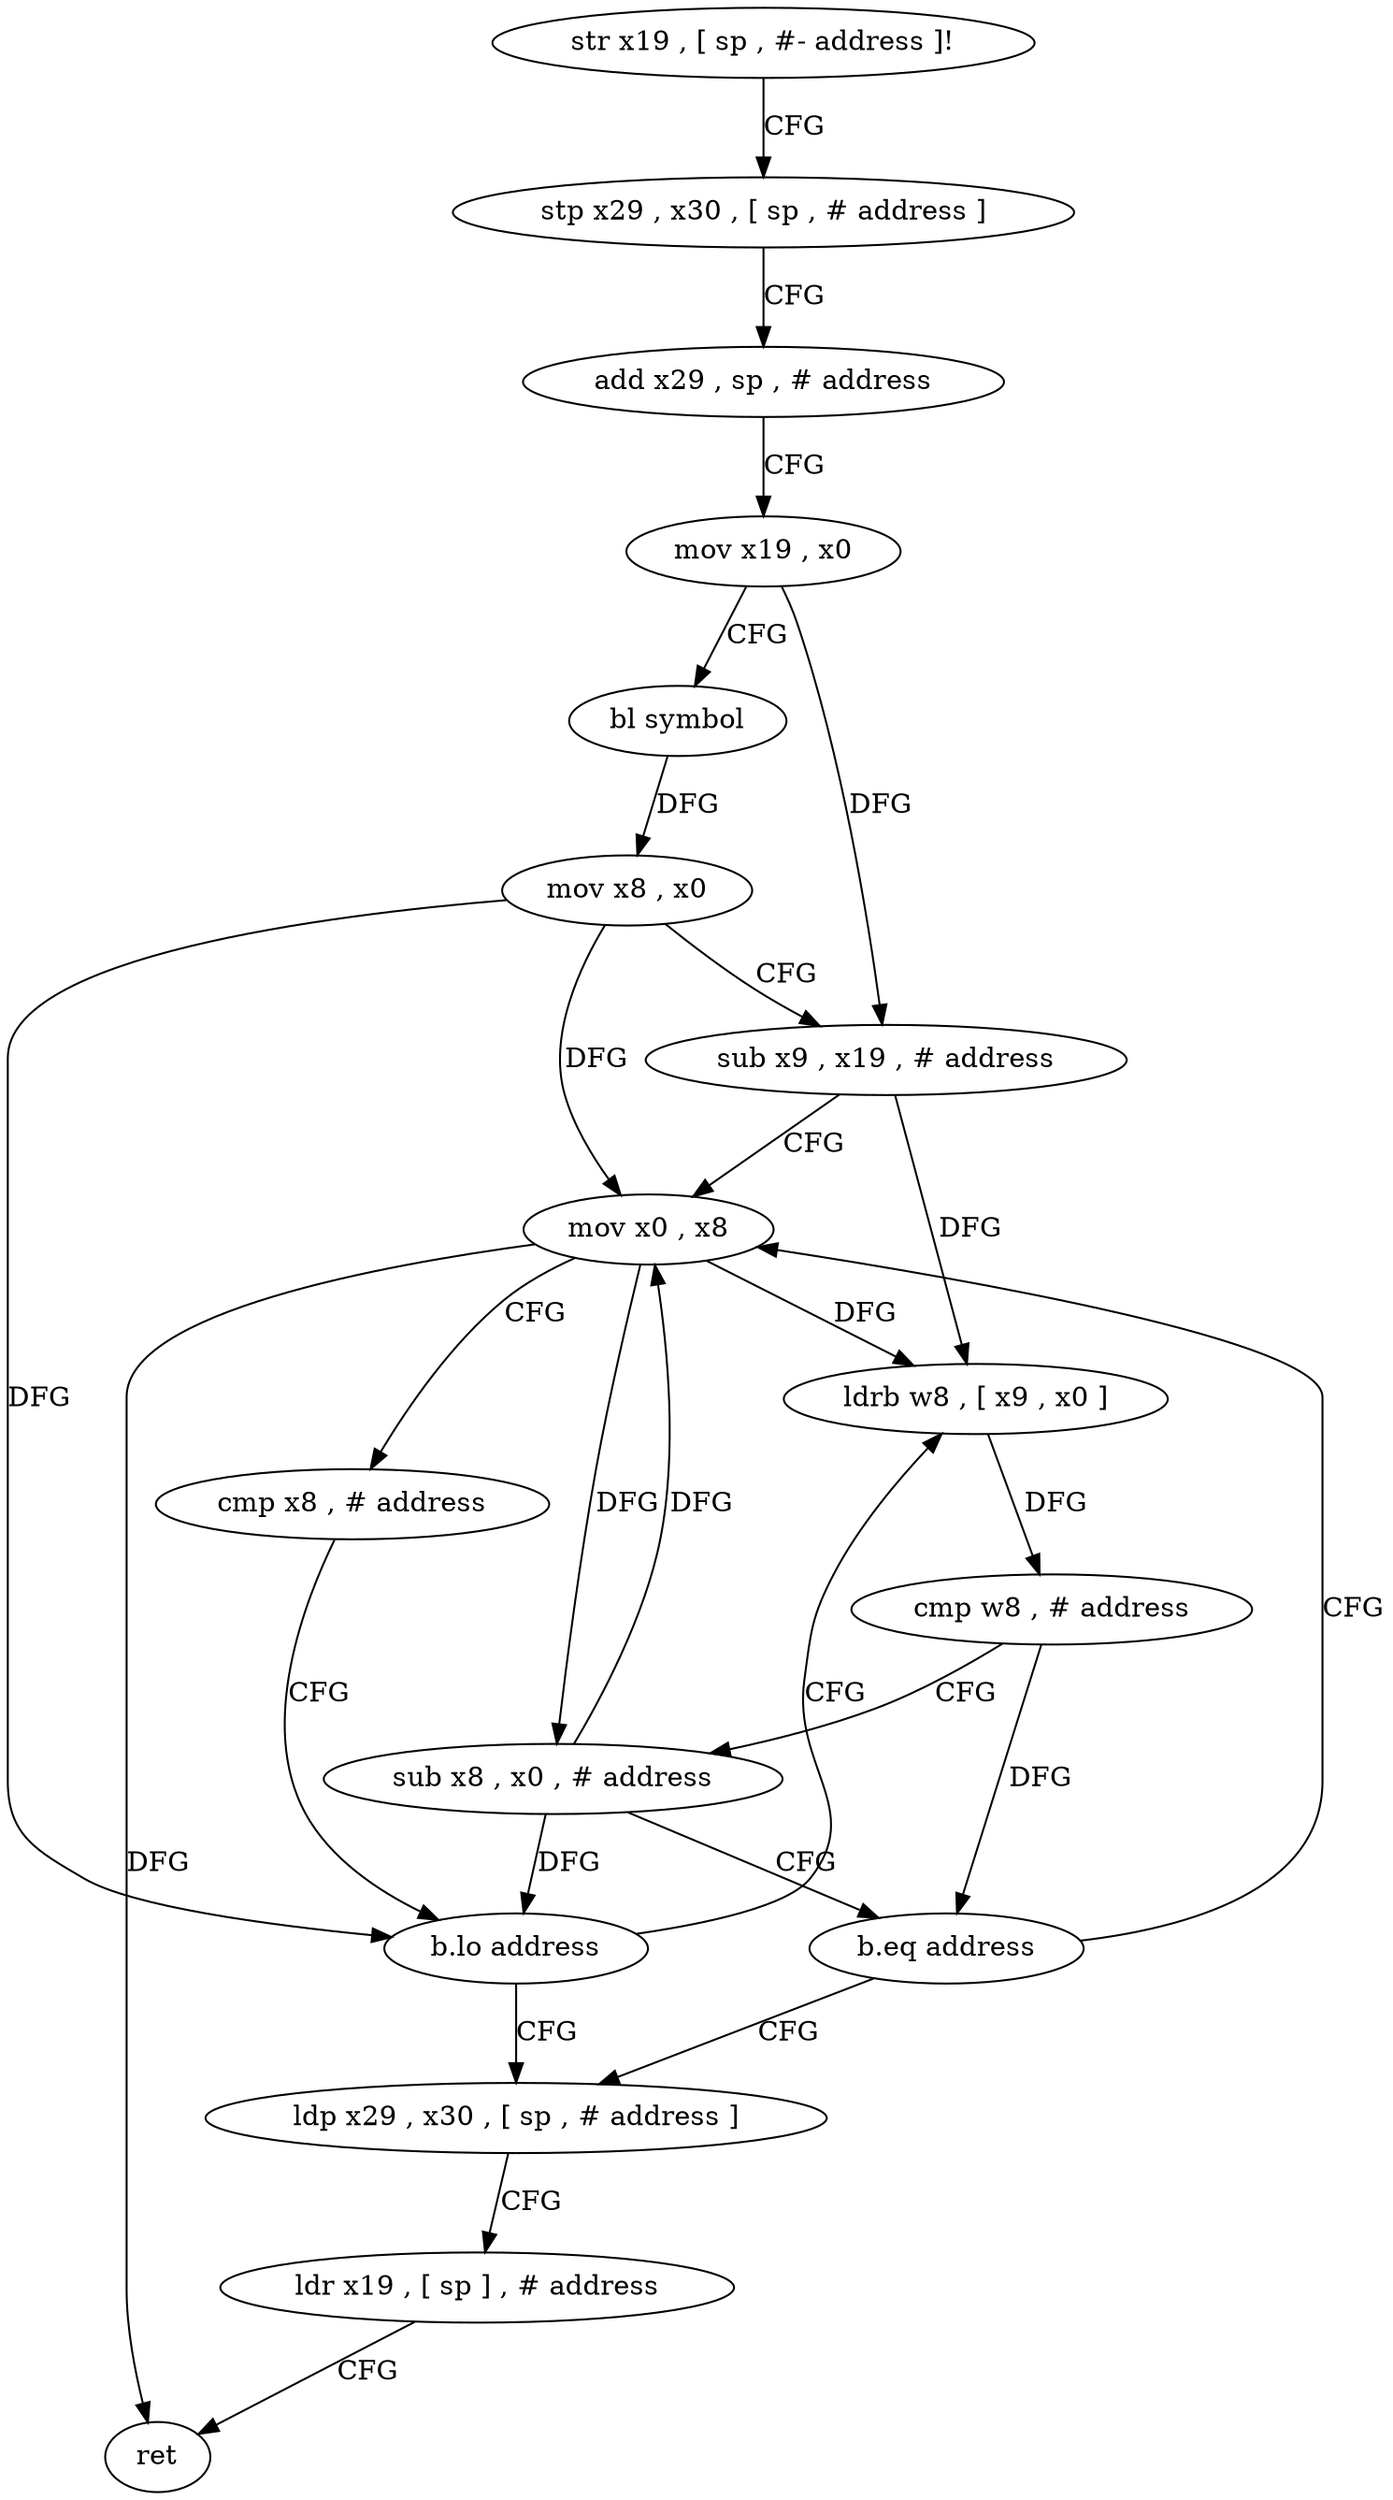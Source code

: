 digraph "func" {
"4213436" [label = "str x19 , [ sp , #- address ]!" ]
"4213440" [label = "stp x29 , x30 , [ sp , # address ]" ]
"4213444" [label = "add x29 , sp , # address" ]
"4213448" [label = "mov x19 , x0" ]
"4213452" [label = "bl symbol" ]
"4213456" [label = "mov x8 , x0" ]
"4213460" [label = "sub x9 , x19 , # address" ]
"4213464" [label = "mov x0 , x8" ]
"4213492" [label = "ldp x29 , x30 , [ sp , # address ]" ]
"4213496" [label = "ldr x19 , [ sp ] , # address" ]
"4213500" [label = "ret" ]
"4213476" [label = "ldrb w8 , [ x9 , x0 ]" ]
"4213480" [label = "cmp w8 , # address" ]
"4213484" [label = "sub x8 , x0 , # address" ]
"4213488" [label = "b.eq address" ]
"4213468" [label = "cmp x8 , # address" ]
"4213472" [label = "b.lo address" ]
"4213436" -> "4213440" [ label = "CFG" ]
"4213440" -> "4213444" [ label = "CFG" ]
"4213444" -> "4213448" [ label = "CFG" ]
"4213448" -> "4213452" [ label = "CFG" ]
"4213448" -> "4213460" [ label = "DFG" ]
"4213452" -> "4213456" [ label = "DFG" ]
"4213456" -> "4213460" [ label = "CFG" ]
"4213456" -> "4213464" [ label = "DFG" ]
"4213456" -> "4213472" [ label = "DFG" ]
"4213460" -> "4213464" [ label = "CFG" ]
"4213460" -> "4213476" [ label = "DFG" ]
"4213464" -> "4213468" [ label = "CFG" ]
"4213464" -> "4213500" [ label = "DFG" ]
"4213464" -> "4213476" [ label = "DFG" ]
"4213464" -> "4213484" [ label = "DFG" ]
"4213492" -> "4213496" [ label = "CFG" ]
"4213496" -> "4213500" [ label = "CFG" ]
"4213476" -> "4213480" [ label = "DFG" ]
"4213480" -> "4213484" [ label = "CFG" ]
"4213480" -> "4213488" [ label = "DFG" ]
"4213484" -> "4213488" [ label = "CFG" ]
"4213484" -> "4213464" [ label = "DFG" ]
"4213484" -> "4213472" [ label = "DFG" ]
"4213488" -> "4213464" [ label = "CFG" ]
"4213488" -> "4213492" [ label = "CFG" ]
"4213468" -> "4213472" [ label = "CFG" ]
"4213472" -> "4213492" [ label = "CFG" ]
"4213472" -> "4213476" [ label = "CFG" ]
}
